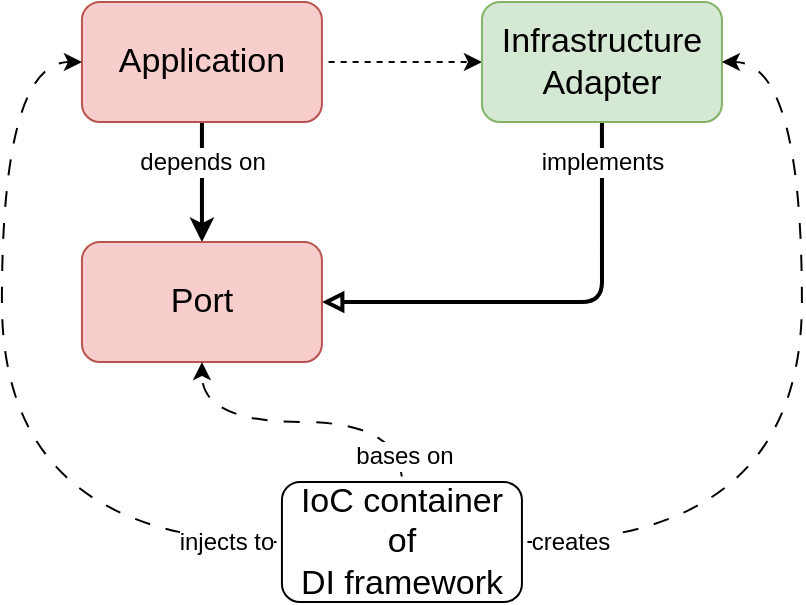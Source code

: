 <mxfile version="25.0.3">
  <diagram name="Page-1" id="X2Gyg_wKBIPzuAVYzwSA">
    <mxGraphModel dx="1434" dy="748" grid="1" gridSize="10" guides="1" tooltips="1" connect="1" arrows="1" fold="1" page="1" pageScale="1" pageWidth="850" pageHeight="1100" math="0" shadow="0">
      <root>
        <mxCell id="0" />
        <mxCell id="1" parent="0" />
        <mxCell id="Cro7-KlL2domwhfLkzVY-1" style="edgeStyle=orthogonalEdgeStyle;rounded=0;orthogonalLoop=1;jettySize=auto;html=1;exitX=0.5;exitY=1;exitDx=0;exitDy=0;entryX=0.5;entryY=0;entryDx=0;entryDy=0;strokeWidth=2;" parent="1" source="Cro7-KlL2domwhfLkzVY-4" target="Cro7-KlL2domwhfLkzVY-8" edge="1">
          <mxGeometry relative="1" as="geometry" />
        </mxCell>
        <mxCell id="Cro7-KlL2domwhfLkzVY-2" value="depends on" style="edgeLabel;html=1;align=center;verticalAlign=middle;resizable=0;points=[];fontSize=12;" parent="Cro7-KlL2domwhfLkzVY-1" vertex="1" connectable="0">
          <mxGeometry x="-0.052" y="1" relative="1" as="geometry">
            <mxPoint x="-1" y="-9" as="offset" />
          </mxGeometry>
        </mxCell>
        <mxCell id="Cro7-KlL2domwhfLkzVY-3" style="edgeStyle=orthogonalEdgeStyle;rounded=0;orthogonalLoop=1;jettySize=auto;html=1;exitX=1;exitY=0.5;exitDx=0;exitDy=0;entryX=0;entryY=0.5;entryDx=0;entryDy=0;dashed=1;flowAnimation=1;flowAnimationTimingFunction=linear;flowAnimationDirection=reverse;" parent="1" source="Cro7-KlL2domwhfLkzVY-4" target="Cro7-KlL2domwhfLkzVY-7" edge="1">
          <mxGeometry relative="1" as="geometry" />
        </mxCell>
        <mxCell id="Cro7-KlL2domwhfLkzVY-4" value="Application" style="rounded=1;whiteSpace=wrap;html=1;fillColor=#f8cecc;strokeColor=#b85450;fontSize=17;" parent="1" vertex="1">
          <mxGeometry x="39.97" width="120" height="60" as="geometry" />
        </mxCell>
        <mxCell id="Cro7-KlL2domwhfLkzVY-5" style="edgeStyle=orthogonalEdgeStyle;rounded=1;orthogonalLoop=1;jettySize=auto;html=1;exitX=0.5;exitY=1;exitDx=0;exitDy=0;entryX=1;entryY=0.5;entryDx=0;entryDy=0;endArrow=block;endFill=0;curved=0;strokeWidth=2;" parent="1" source="Cro7-KlL2domwhfLkzVY-7" target="Cro7-KlL2domwhfLkzVY-8" edge="1">
          <mxGeometry relative="1" as="geometry" />
        </mxCell>
        <mxCell id="Cro7-KlL2domwhfLkzVY-6" value="implements" style="edgeLabel;html=1;align=center;verticalAlign=middle;resizable=0;points=[];fontSize=12;" parent="Cro7-KlL2domwhfLkzVY-5" vertex="1" connectable="0">
          <mxGeometry x="0.204" y="-1" relative="1" as="geometry">
            <mxPoint x="48" y="-69" as="offset" />
          </mxGeometry>
        </mxCell>
        <mxCell id="Cro7-KlL2domwhfLkzVY-7" value="Infrastructure&lt;br&gt;Adapter" style="rounded=1;whiteSpace=wrap;html=1;fillColor=#d5e8d4;strokeColor=#82b366;fontSize=17;" parent="1" vertex="1">
          <mxGeometry x="239.97" width="120" height="60" as="geometry" />
        </mxCell>
        <mxCell id="Cro7-KlL2domwhfLkzVY-8" value="Port" style="rounded=1;whiteSpace=wrap;html=1;fillColor=#f8cecc;strokeColor=#b85450;fontSize=17;" parent="1" vertex="1">
          <mxGeometry x="39.97" y="120" width="120" height="60" as="geometry" />
        </mxCell>
        <mxCell id="gBRrYYN4bM5zuQW1wfpS-2" style="edgeStyle=orthogonalEdgeStyle;rounded=0;orthogonalLoop=1;jettySize=auto;html=1;exitX=0;exitY=0.5;exitDx=0;exitDy=0;entryX=0;entryY=0.5;entryDx=0;entryDy=0;curved=1;flowAnimation=1;" parent="1" source="gBRrYYN4bM5zuQW1wfpS-1" target="Cro7-KlL2domwhfLkzVY-4" edge="1">
          <mxGeometry relative="1" as="geometry">
            <Array as="points">
              <mxPoint x="-0.03" y="270" />
              <mxPoint x="-0.03" y="30" />
            </Array>
          </mxGeometry>
        </mxCell>
        <mxCell id="gBRrYYN4bM5zuQW1wfpS-8" value="injects to" style="edgeLabel;html=1;align=center;verticalAlign=middle;resizable=0;points=[];fontSize=12;" parent="gBRrYYN4bM5zuQW1wfpS-2" vertex="1" connectable="0">
          <mxGeometry x="-0.609" y="-16" relative="1" as="geometry">
            <mxPoint x="54" y="16" as="offset" />
          </mxGeometry>
        </mxCell>
        <mxCell id="gBRrYYN4bM5zuQW1wfpS-3" style="edgeStyle=orthogonalEdgeStyle;rounded=0;orthogonalLoop=1;jettySize=auto;html=1;exitX=0.5;exitY=0;exitDx=0;exitDy=0;entryX=0.5;entryY=1;entryDx=0;entryDy=0;curved=1;flowAnimation=1;" parent="1" source="gBRrYYN4bM5zuQW1wfpS-1" target="Cro7-KlL2domwhfLkzVY-8" edge="1">
          <mxGeometry relative="1" as="geometry" />
        </mxCell>
        <mxCell id="gBRrYYN4bM5zuQW1wfpS-6" value="bases on" style="edgeLabel;html=1;align=center;verticalAlign=middle;resizable=0;points=[];fontSize=12;" parent="gBRrYYN4bM5zuQW1wfpS-3" vertex="1" connectable="0">
          <mxGeometry x="-0.306" y="5" relative="1" as="geometry">
            <mxPoint x="26" y="12" as="offset" />
          </mxGeometry>
        </mxCell>
        <mxCell id="gBRrYYN4bM5zuQW1wfpS-4" style="edgeStyle=orthogonalEdgeStyle;rounded=0;orthogonalLoop=1;jettySize=auto;html=1;exitX=1;exitY=0.5;exitDx=0;exitDy=0;entryX=1;entryY=0.5;entryDx=0;entryDy=0;curved=1;flowAnimation=1;" parent="1" source="gBRrYYN4bM5zuQW1wfpS-1" target="Cro7-KlL2domwhfLkzVY-7" edge="1">
          <mxGeometry relative="1" as="geometry">
            <Array as="points">
              <mxPoint x="399.97" y="270" />
              <mxPoint x="399.97" y="30" />
            </Array>
          </mxGeometry>
        </mxCell>
        <mxCell id="gBRrYYN4bM5zuQW1wfpS-11" value="creates" style="edgeLabel;html=1;align=center;verticalAlign=middle;resizable=0;points=[];fontSize=12;" parent="gBRrYYN4bM5zuQW1wfpS-4" vertex="1" connectable="0">
          <mxGeometry x="-0.902" y="-3" relative="1" as="geometry">
            <mxPoint x="3" y="-3" as="offset" />
          </mxGeometry>
        </mxCell>
        <mxCell id="gBRrYYN4bM5zuQW1wfpS-1" value="IoC container of&lt;br&gt;DI framework" style="rounded=1;whiteSpace=wrap;html=1;fontSize=17;" parent="1" vertex="1">
          <mxGeometry x="139.97" y="240" width="120" height="60" as="geometry" />
        </mxCell>
      </root>
    </mxGraphModel>
  </diagram>
</mxfile>
